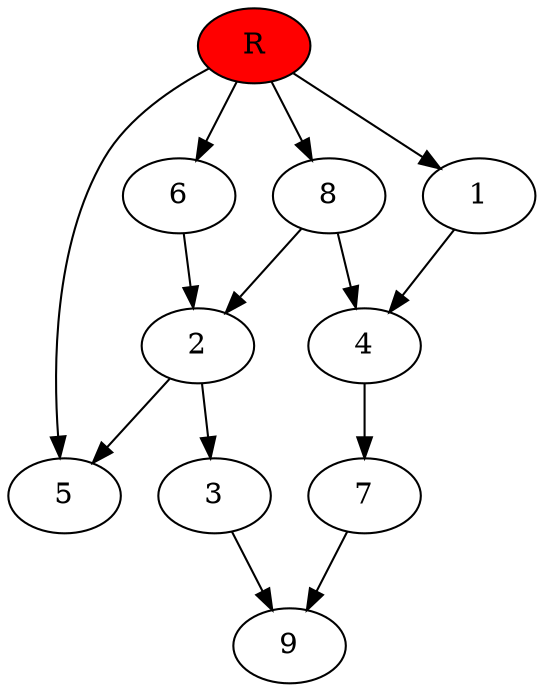 digraph prb49411 {
	1
	2
	3
	4
	5
	6
	7
	8
	R [fillcolor="#ff0000" style=filled]
	1 -> 4
	2 -> 3
	2 -> 5
	3 -> 9
	4 -> 7
	6 -> 2
	7 -> 9
	8 -> 2
	8 -> 4
	R -> 1
	R -> 5
	R -> 6
	R -> 8
}
